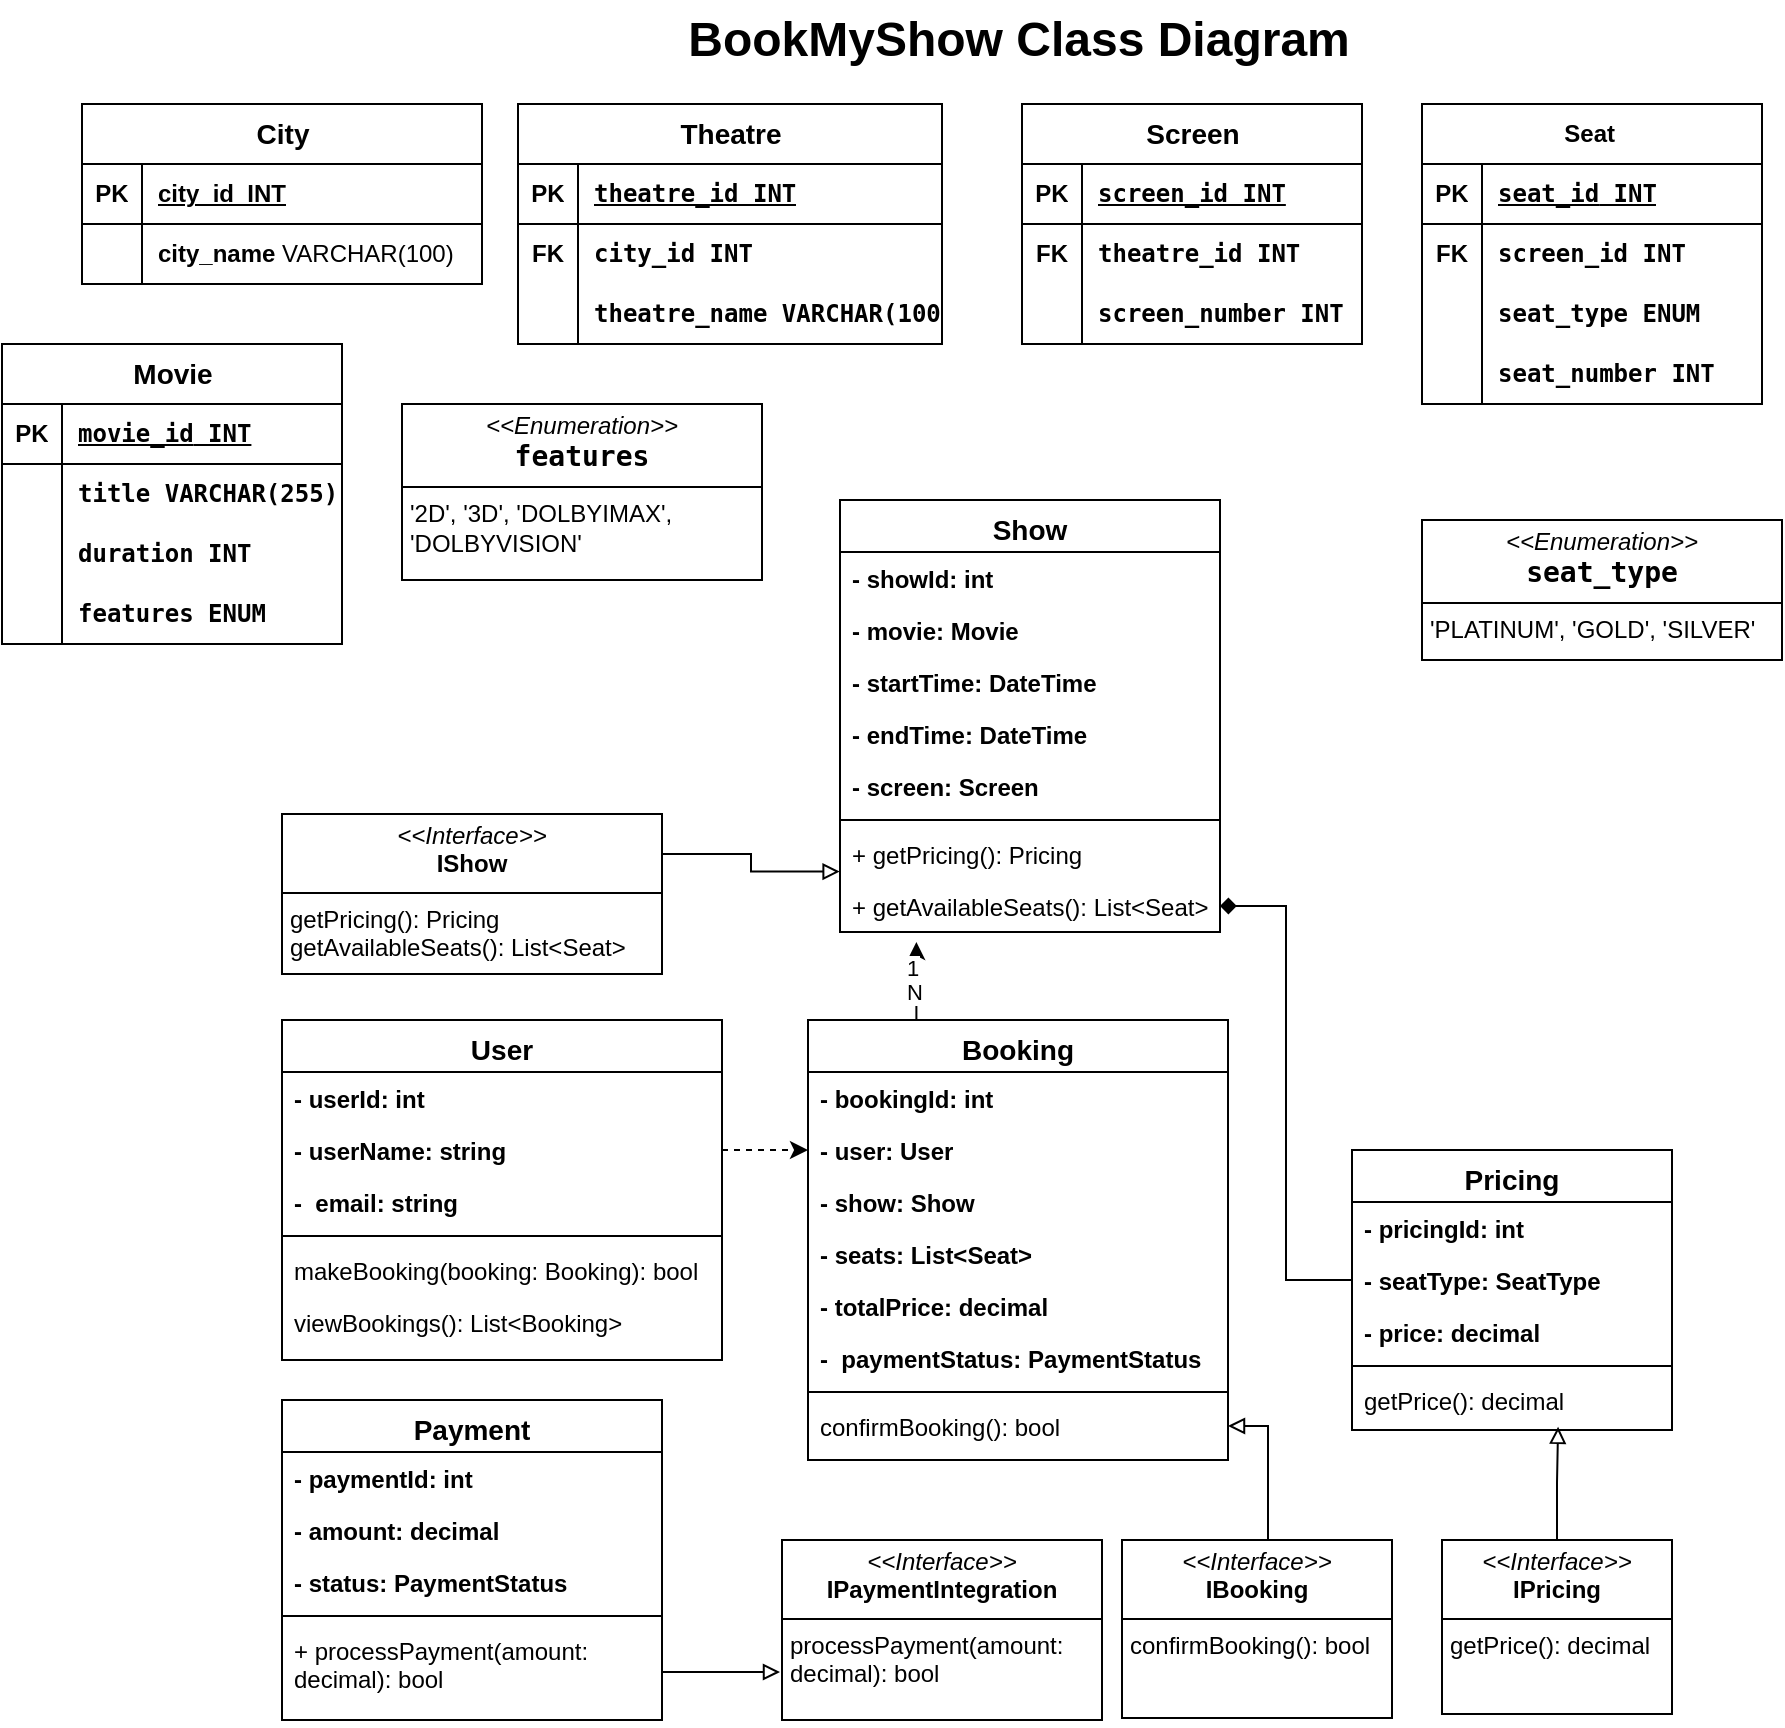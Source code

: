 <mxfile version="24.7.6">
  <diagram id="C5RBs43oDa-KdzZeNtuy" name="Page-1">
    <mxGraphModel dx="1877" dy="557" grid="1" gridSize="10" guides="1" tooltips="1" connect="1" arrows="1" fold="1" page="1" pageScale="1" pageWidth="827" pageHeight="1169" math="0" shadow="0">
      <root>
        <mxCell id="WIyWlLk6GJQsqaUBKTNV-0" />
        <mxCell id="WIyWlLk6GJQsqaUBKTNV-1" parent="WIyWlLk6GJQsqaUBKTNV-0" />
        <mxCell id="J8RJq0_Uol7vgu5N-S-F-13" value="Show                       " style="swimlane;fontStyle=1;align=center;verticalAlign=top;childLayout=stackLayout;horizontal=1;startSize=26;horizontalStack=0;resizeParent=1;resizeLast=0;collapsible=1;marginBottom=0;rounded=0;shadow=0;strokeWidth=1;fontSize=14;" parent="WIyWlLk6GJQsqaUBKTNV-1" vertex="1">
          <mxGeometry x="319" y="280" width="190" height="216" as="geometry">
            <mxRectangle x="550" y="140" width="160" height="26" as="alternateBounds" />
          </mxGeometry>
        </mxCell>
        <mxCell id="J8RJq0_Uol7vgu5N-S-F-14" value="- showId: int " style="text;align=left;verticalAlign=top;spacingLeft=4;spacingRight=4;overflow=hidden;rotatable=0;points=[[0,0.5],[1,0.5]];portConstraint=eastwest;fontStyle=1" parent="J8RJq0_Uol7vgu5N-S-F-13" vertex="1">
          <mxGeometry y="26" width="190" height="26" as="geometry" />
        </mxCell>
        <mxCell id="J8RJq0_Uol7vgu5N-S-F-15" value="- movie: Movie " style="text;align=left;verticalAlign=top;spacingLeft=4;spacingRight=4;overflow=hidden;rotatable=0;points=[[0,0.5],[1,0.5]];portConstraint=eastwest;rounded=0;shadow=0;html=0;fontStyle=1" parent="J8RJq0_Uol7vgu5N-S-F-13" vertex="1">
          <mxGeometry y="52" width="190" height="26" as="geometry" />
        </mxCell>
        <mxCell id="J8RJq0_Uol7vgu5N-S-F-16" value="- startTime: DateTime" style="text;align=left;verticalAlign=top;spacingLeft=4;spacingRight=4;overflow=hidden;rotatable=0;points=[[0,0.5],[1,0.5]];portConstraint=eastwest;rounded=0;shadow=0;html=0;fontStyle=1" parent="J8RJq0_Uol7vgu5N-S-F-13" vertex="1">
          <mxGeometry y="78" width="190" height="26" as="geometry" />
        </mxCell>
        <mxCell id="J8RJq0_Uol7vgu5N-S-F-18" value="- endTime: DateTime" style="text;align=left;verticalAlign=top;spacingLeft=4;spacingRight=4;overflow=hidden;rotatable=0;points=[[0,0.5],[1,0.5]];portConstraint=eastwest;rounded=0;shadow=0;html=0;fontStyle=1" parent="J8RJq0_Uol7vgu5N-S-F-13" vertex="1">
          <mxGeometry y="104" width="190" height="26" as="geometry" />
        </mxCell>
        <mxCell id="J8RJq0_Uol7vgu5N-S-F-19" value="- screen: Screen" style="text;align=left;verticalAlign=top;spacingLeft=4;spacingRight=4;overflow=hidden;rotatable=0;points=[[0,0.5],[1,0.5]];portConstraint=eastwest;rounded=0;shadow=0;html=0;fontStyle=1" parent="J8RJq0_Uol7vgu5N-S-F-13" vertex="1">
          <mxGeometry y="130" width="190" height="26" as="geometry" />
        </mxCell>
        <mxCell id="J8RJq0_Uol7vgu5N-S-F-17" value="" style="line;html=1;strokeWidth=1;align=left;verticalAlign=middle;spacingTop=-1;spacingLeft=3;spacingRight=3;rotatable=0;labelPosition=right;points=[];portConstraint=eastwest;" parent="J8RJq0_Uol7vgu5N-S-F-13" vertex="1">
          <mxGeometry y="156" width="190" height="8" as="geometry" />
        </mxCell>
        <mxCell id="J8RJq0_Uol7vgu5N-S-F-41" value="+ getPricing(): Pricing" style="text;align=left;verticalAlign=top;spacingLeft=4;spacingRight=4;overflow=hidden;rotatable=0;points=[[0,0.5],[1,0.5]];portConstraint=eastwest;rounded=0;shadow=0;html=0;fontStyle=0" parent="J8RJq0_Uol7vgu5N-S-F-13" vertex="1">
          <mxGeometry y="164" width="190" height="26" as="geometry" />
        </mxCell>
        <mxCell id="J8RJq0_Uol7vgu5N-S-F-42" value="+ getAvailableSeats(): List&lt;Seat&gt;" style="text;align=left;verticalAlign=top;spacingLeft=4;spacingRight=4;overflow=hidden;rotatable=0;points=[[0,0.5],[1,0.5]];portConstraint=eastwest;rounded=0;shadow=0;html=0;fontStyle=0" parent="J8RJq0_Uol7vgu5N-S-F-13" vertex="1">
          <mxGeometry y="190" width="190" height="26" as="geometry" />
        </mxCell>
        <mxCell id="J8RJq0_Uol7vgu5N-S-F-20" value="Pricing                             " style="swimlane;fontStyle=1;align=center;verticalAlign=top;childLayout=stackLayout;horizontal=1;startSize=26;horizontalStack=0;resizeParent=1;resizeLast=0;collapsible=1;marginBottom=0;rounded=0;shadow=0;strokeWidth=1;fontSize=14;" parent="WIyWlLk6GJQsqaUBKTNV-1" vertex="1">
          <mxGeometry x="575" y="605" width="160" height="140" as="geometry">
            <mxRectangle x="550" y="140" width="160" height="26" as="alternateBounds" />
          </mxGeometry>
        </mxCell>
        <mxCell id="J8RJq0_Uol7vgu5N-S-F-21" value="- pricingId: int " style="text;align=left;verticalAlign=top;spacingLeft=4;spacingRight=4;overflow=hidden;rotatable=0;points=[[0,0.5],[1,0.5]];portConstraint=eastwest;fontStyle=1" parent="J8RJq0_Uol7vgu5N-S-F-20" vertex="1">
          <mxGeometry y="26" width="160" height="26" as="geometry" />
        </mxCell>
        <mxCell id="J8RJq0_Uol7vgu5N-S-F-22" value="- seatType: SeatType" style="text;align=left;verticalAlign=top;spacingLeft=4;spacingRight=4;overflow=hidden;rotatable=0;points=[[0,0.5],[1,0.5]];portConstraint=eastwest;rounded=0;shadow=0;html=0;fontStyle=1" parent="J8RJq0_Uol7vgu5N-S-F-20" vertex="1">
          <mxGeometry y="52" width="160" height="26" as="geometry" />
        </mxCell>
        <mxCell id="J8RJq0_Uol7vgu5N-S-F-23" value="- price: decimal " style="text;align=left;verticalAlign=top;spacingLeft=4;spacingRight=4;overflow=hidden;rotatable=0;points=[[0,0.5],[1,0.5]];portConstraint=eastwest;rounded=0;shadow=0;html=0;fontStyle=1" parent="J8RJq0_Uol7vgu5N-S-F-20" vertex="1">
          <mxGeometry y="78" width="160" height="26" as="geometry" />
        </mxCell>
        <mxCell id="J8RJq0_Uol7vgu5N-S-F-26" value="" style="line;html=1;strokeWidth=1;align=left;verticalAlign=middle;spacingTop=-1;spacingLeft=3;spacingRight=3;rotatable=0;labelPosition=right;points=[];portConstraint=eastwest;" parent="J8RJq0_Uol7vgu5N-S-F-20" vertex="1">
          <mxGeometry y="104" width="160" height="8" as="geometry" />
        </mxCell>
        <mxCell id="J8RJq0_Uol7vgu5N-S-F-49" value="getPrice(): decimal " style="text;align=left;verticalAlign=top;spacingLeft=4;spacingRight=4;overflow=hidden;rotatable=0;points=[[0,0.5],[1,0.5]];portConstraint=eastwest;rounded=0;shadow=0;html=0;fontStyle=0" parent="J8RJq0_Uol7vgu5N-S-F-20" vertex="1">
          <mxGeometry y="112" width="160" height="26" as="geometry" />
        </mxCell>
        <mxCell id="J8RJq0_Uol7vgu5N-S-F-27" value="Booking                               " style="swimlane;fontStyle=1;align=center;verticalAlign=top;childLayout=stackLayout;horizontal=1;startSize=26;horizontalStack=0;resizeParent=1;resizeLast=0;collapsible=1;marginBottom=0;rounded=0;shadow=0;strokeWidth=1;fontSize=14;" parent="WIyWlLk6GJQsqaUBKTNV-1" vertex="1">
          <mxGeometry x="303" y="540" width="210" height="220" as="geometry">
            <mxRectangle x="550" y="140" width="160" height="26" as="alternateBounds" />
          </mxGeometry>
        </mxCell>
        <mxCell id="J8RJq0_Uol7vgu5N-S-F-28" value="- bookingId: int" style="text;align=left;verticalAlign=top;spacingLeft=4;spacingRight=4;overflow=hidden;rotatable=0;points=[[0,0.5],[1,0.5]];portConstraint=eastwest;fontStyle=1" parent="J8RJq0_Uol7vgu5N-S-F-27" vertex="1">
          <mxGeometry y="26" width="210" height="26" as="geometry" />
        </mxCell>
        <mxCell id="J8RJq0_Uol7vgu5N-S-F-29" value="- user: User " style="text;align=left;verticalAlign=top;spacingLeft=4;spacingRight=4;overflow=hidden;rotatable=0;points=[[0,0.5],[1,0.5]];portConstraint=eastwest;rounded=0;shadow=0;html=0;fontStyle=1" parent="J8RJq0_Uol7vgu5N-S-F-27" vertex="1">
          <mxGeometry y="52" width="210" height="26" as="geometry" />
        </mxCell>
        <mxCell id="J8RJq0_Uol7vgu5N-S-F-30" value="- show: Show " style="text;align=left;verticalAlign=top;spacingLeft=4;spacingRight=4;overflow=hidden;rotatable=0;points=[[0,0.5],[1,0.5]];portConstraint=eastwest;rounded=0;shadow=0;html=0;fontStyle=1" parent="J8RJq0_Uol7vgu5N-S-F-27" vertex="1">
          <mxGeometry y="78" width="210" height="26" as="geometry" />
        </mxCell>
        <mxCell id="J8RJq0_Uol7vgu5N-S-F-31" value="- seats: List&lt;Seat&gt;" style="text;align=left;verticalAlign=top;spacingLeft=4;spacingRight=4;overflow=hidden;rotatable=0;points=[[0,0.5],[1,0.5]];portConstraint=eastwest;rounded=0;shadow=0;html=0;fontStyle=1" parent="J8RJq0_Uol7vgu5N-S-F-27" vertex="1">
          <mxGeometry y="104" width="210" height="26" as="geometry" />
        </mxCell>
        <mxCell id="J8RJq0_Uol7vgu5N-S-F-32" value="- totalPrice: decimal" style="text;align=left;verticalAlign=top;spacingLeft=4;spacingRight=4;overflow=hidden;rotatable=0;points=[[0,0.5],[1,0.5]];portConstraint=eastwest;rounded=0;shadow=0;html=0;fontStyle=1" parent="J8RJq0_Uol7vgu5N-S-F-27" vertex="1">
          <mxGeometry y="130" width="210" height="26" as="geometry" />
        </mxCell>
        <mxCell id="J8RJq0_Uol7vgu5N-S-F-34" value="-  paymentStatus: PaymentStatus" style="text;align=left;verticalAlign=top;spacingLeft=4;spacingRight=4;overflow=hidden;rotatable=0;points=[[0,0.5],[1,0.5]];portConstraint=eastwest;rounded=0;shadow=0;html=0;fontStyle=1" parent="J8RJq0_Uol7vgu5N-S-F-27" vertex="1">
          <mxGeometry y="156" width="210" height="26" as="geometry" />
        </mxCell>
        <mxCell id="J8RJq0_Uol7vgu5N-S-F-33" value="" style="line;html=1;strokeWidth=1;align=left;verticalAlign=middle;spacingTop=-1;spacingLeft=3;spacingRight=3;rotatable=0;labelPosition=right;points=[];portConstraint=eastwest;" parent="J8RJq0_Uol7vgu5N-S-F-27" vertex="1">
          <mxGeometry y="182" width="210" height="8" as="geometry" />
        </mxCell>
        <mxCell id="J8RJq0_Uol7vgu5N-S-F-58" value="confirmBooking(): bool" style="text;align=left;verticalAlign=top;spacingLeft=4;spacingRight=4;overflow=hidden;rotatable=0;points=[[0,0.5],[1,0.5]];portConstraint=eastwest;rounded=0;shadow=0;html=0;fontStyle=0" parent="J8RJq0_Uol7vgu5N-S-F-27" vertex="1">
          <mxGeometry y="190" width="210" height="26" as="geometry" />
        </mxCell>
        <mxCell id="J8RJq0_Uol7vgu5N-S-F-35" value="User                                       " style="swimlane;fontStyle=1;align=center;verticalAlign=top;childLayout=stackLayout;horizontal=1;startSize=26;horizontalStack=0;resizeParent=1;resizeLast=0;collapsible=1;marginBottom=0;rounded=0;shadow=0;strokeWidth=1;fontSize=14;" parent="WIyWlLk6GJQsqaUBKTNV-1" vertex="1">
          <mxGeometry x="40" y="540" width="220" height="170" as="geometry">
            <mxRectangle x="550" y="140" width="160" height="26" as="alternateBounds" />
          </mxGeometry>
        </mxCell>
        <mxCell id="J8RJq0_Uol7vgu5N-S-F-36" value="- userId: int " style="text;align=left;verticalAlign=top;spacingLeft=4;spacingRight=4;overflow=hidden;rotatable=0;points=[[0,0.5],[1,0.5]];portConstraint=eastwest;fontStyle=1" parent="J8RJq0_Uol7vgu5N-S-F-35" vertex="1">
          <mxGeometry y="26" width="220" height="26" as="geometry" />
        </mxCell>
        <mxCell id="J8RJq0_Uol7vgu5N-S-F-37" value="- userName: string" style="text;align=left;verticalAlign=top;spacingLeft=4;spacingRight=4;overflow=hidden;rotatable=0;points=[[0,0.5],[1,0.5]];portConstraint=eastwest;rounded=0;shadow=0;html=0;fontStyle=1" parent="J8RJq0_Uol7vgu5N-S-F-35" vertex="1">
          <mxGeometry y="52" width="220" height="26" as="geometry" />
        </mxCell>
        <mxCell id="J8RJq0_Uol7vgu5N-S-F-38" value="-  email: string " style="text;align=left;verticalAlign=top;spacingLeft=4;spacingRight=4;overflow=hidden;rotatable=0;points=[[0,0.5],[1,0.5]];portConstraint=eastwest;rounded=0;shadow=0;html=0;fontStyle=1" parent="J8RJq0_Uol7vgu5N-S-F-35" vertex="1">
          <mxGeometry y="78" width="220" height="26" as="geometry" />
        </mxCell>
        <mxCell id="J8RJq0_Uol7vgu5N-S-F-39" value="" style="line;html=1;strokeWidth=1;align=left;verticalAlign=middle;spacingTop=-1;spacingLeft=3;spacingRight=3;rotatable=0;labelPosition=right;points=[];portConstraint=eastwest;" parent="J8RJq0_Uol7vgu5N-S-F-35" vertex="1">
          <mxGeometry y="104" width="220" height="8" as="geometry" />
        </mxCell>
        <mxCell id="J8RJq0_Uol7vgu5N-S-F-56" value="makeBooking(booking: Booking): bool " style="text;align=left;verticalAlign=top;spacingLeft=4;spacingRight=4;overflow=hidden;rotatable=0;points=[[0,0.5],[1,0.5]];portConstraint=eastwest;rounded=0;shadow=0;html=0;fontStyle=0" parent="J8RJq0_Uol7vgu5N-S-F-35" vertex="1">
          <mxGeometry y="112" width="220" height="26" as="geometry" />
        </mxCell>
        <mxCell id="J8RJq0_Uol7vgu5N-S-F-57" value="viewBookings(): List&lt;Booking&gt; " style="text;align=left;verticalAlign=top;spacingLeft=4;spacingRight=4;overflow=hidden;rotatable=0;points=[[0,0.5],[1,0.5]];portConstraint=eastwest;rounded=0;shadow=0;html=0;fontStyle=0" parent="J8RJq0_Uol7vgu5N-S-F-35" vertex="1">
          <mxGeometry y="138" width="220" height="26" as="geometry" />
        </mxCell>
        <mxCell id="J8RJq0_Uol7vgu5N-S-F-50" value="Payment                                        " style="swimlane;fontStyle=1;align=center;verticalAlign=top;childLayout=stackLayout;horizontal=1;startSize=26;horizontalStack=0;resizeParent=1;resizeLast=0;collapsible=1;marginBottom=0;rounded=0;shadow=0;strokeWidth=1;fontSize=14;" parent="WIyWlLk6GJQsqaUBKTNV-1" vertex="1">
          <mxGeometry x="40" y="730" width="190" height="160" as="geometry">
            <mxRectangle x="550" y="140" width="160" height="26" as="alternateBounds" />
          </mxGeometry>
        </mxCell>
        <mxCell id="J8RJq0_Uol7vgu5N-S-F-51" value="- paymentId: int" style="text;align=left;verticalAlign=top;spacingLeft=4;spacingRight=4;overflow=hidden;rotatable=0;points=[[0,0.5],[1,0.5]];portConstraint=eastwest;fontStyle=1" parent="J8RJq0_Uol7vgu5N-S-F-50" vertex="1">
          <mxGeometry y="26" width="190" height="26" as="geometry" />
        </mxCell>
        <mxCell id="J8RJq0_Uol7vgu5N-S-F-52" value="- amount: decimal" style="text;align=left;verticalAlign=top;spacingLeft=4;spacingRight=4;overflow=hidden;rotatable=0;points=[[0,0.5],[1,0.5]];portConstraint=eastwest;rounded=0;shadow=0;html=0;fontStyle=1" parent="J8RJq0_Uol7vgu5N-S-F-50" vertex="1">
          <mxGeometry y="52" width="190" height="26" as="geometry" />
        </mxCell>
        <mxCell id="J8RJq0_Uol7vgu5N-S-F-53" value="- status: PaymentStatus" style="text;align=left;verticalAlign=top;spacingLeft=4;spacingRight=4;overflow=hidden;rotatable=0;points=[[0,0.5],[1,0.5]];portConstraint=eastwest;rounded=0;shadow=0;html=0;fontStyle=1" parent="J8RJq0_Uol7vgu5N-S-F-50" vertex="1">
          <mxGeometry y="78" width="190" height="26" as="geometry" />
        </mxCell>
        <mxCell id="J8RJq0_Uol7vgu5N-S-F-54" value="" style="line;html=1;strokeWidth=1;align=left;verticalAlign=middle;spacingTop=-1;spacingLeft=3;spacingRight=3;rotatable=0;labelPosition=right;points=[];portConstraint=eastwest;" parent="J8RJq0_Uol7vgu5N-S-F-50" vertex="1">
          <mxGeometry y="104" width="190" height="8" as="geometry" />
        </mxCell>
        <mxCell id="J8RJq0_Uol7vgu5N-S-F-97" style="edgeStyle=orthogonalEdgeStyle;rounded=0;orthogonalLoop=1;jettySize=auto;html=1;exitX=1;exitY=0.5;exitDx=0;exitDy=0;endArrow=block;endFill=0;" parent="J8RJq0_Uol7vgu5N-S-F-50" source="J8RJq0_Uol7vgu5N-S-F-55" edge="1">
          <mxGeometry relative="1" as="geometry">
            <mxPoint x="249" y="136" as="targetPoint" />
            <mxPoint x="199" y="136" as="sourcePoint" />
          </mxGeometry>
        </mxCell>
        <mxCell id="J8RJq0_Uol7vgu5N-S-F-55" value="+ processPayment(amount: &#xa;decimal): bool" style="text;align=left;verticalAlign=top;spacingLeft=4;spacingRight=4;overflow=hidden;rotatable=0;points=[[0,0.5],[1,0.5]];portConstraint=eastwest;rounded=0;shadow=0;html=0;fontStyle=0" parent="J8RJq0_Uol7vgu5N-S-F-50" vertex="1">
          <mxGeometry y="112" width="190" height="48" as="geometry" />
        </mxCell>
        <mxCell id="J8RJq0_Uol7vgu5N-S-F-66" value="&lt;p style=&quot;margin:0px;margin-top:4px;text-align:center;&quot;&gt;&lt;i&gt;&amp;lt;&amp;lt;Enumeration&amp;gt;&amp;gt;&lt;/i&gt;&lt;br&gt;&lt;code&gt;&lt;b&gt;&lt;font style=&quot;font-size: 14px;&quot;&gt;seat_type&lt;/font&gt;&lt;/b&gt;&lt;/code&gt;&lt;br&gt;&lt;/p&gt;&lt;hr size=&quot;1&quot; style=&quot;border-style:solid;&quot;&gt;&lt;p style=&quot;margin:0px;margin-left:4px;&quot;&gt;&#39;PLATINUM&#39;, &#39;GOLD&#39;, &#39;SILVER&#39;&lt;br&gt;&lt;/p&gt;" style="verticalAlign=top;align=left;overflow=fill;html=1;whiteSpace=wrap;" parent="WIyWlLk6GJQsqaUBKTNV-1" vertex="1">
          <mxGeometry x="610" y="290" width="180" height="70" as="geometry" />
        </mxCell>
        <mxCell id="J8RJq0_Uol7vgu5N-S-F-67" value="&lt;p style=&quot;margin:0px;margin-top:4px;text-align:center;&quot;&gt;&lt;i&gt;&amp;lt;&amp;lt;Interface&amp;gt;&amp;gt;&lt;/i&gt;&lt;br&gt;&lt;b&gt;IShow&lt;/b&gt;&lt;/p&gt;&lt;hr size=&quot;1&quot; style=&quot;border-style:solid;&quot;&gt;&lt;p style=&quot;margin:0px;margin-left:4px;&quot;&gt;getPricing(): Pricing&lt;br&gt;&lt;/p&gt;&lt;p style=&quot;margin:0px;margin-left:4px;&quot;&gt;getAvailableSeats(): List&amp;lt;Seat&amp;gt;&lt;br&gt;&lt;/p&gt;" style="verticalAlign=top;align=left;overflow=fill;html=1;whiteSpace=wrap;" parent="WIyWlLk6GJQsqaUBKTNV-1" vertex="1">
          <mxGeometry x="40" y="437" width="190" height="80" as="geometry" />
        </mxCell>
        <mxCell id="J8RJq0_Uol7vgu5N-S-F-68" value="&lt;p style=&quot;margin:0px;margin-top:4px;text-align:center;&quot;&gt;&lt;i&gt;&amp;lt;&amp;lt;Interface&amp;gt;&amp;gt;&lt;/i&gt;&lt;br&gt;&lt;b&gt;IPricing&lt;/b&gt;&lt;/p&gt;&lt;hr size=&quot;1&quot; style=&quot;border-style:solid;&quot;&gt;&lt;p style=&quot;margin:0px;margin-left:4px;&quot;&gt;getPrice(): decimal&lt;br&gt;&lt;/p&gt;" style="verticalAlign=top;align=left;overflow=fill;html=1;whiteSpace=wrap;" parent="WIyWlLk6GJQsqaUBKTNV-1" vertex="1">
          <mxGeometry x="620" y="800" width="115" height="87" as="geometry" />
        </mxCell>
        <mxCell id="J8RJq0_Uol7vgu5N-S-F-69" value="&lt;p style=&quot;margin:0px;margin-top:4px;text-align:center;&quot;&gt;&lt;i&gt;&amp;lt;&amp;lt;Interface&amp;gt;&amp;gt;&lt;/i&gt;&lt;br&gt;&lt;b&gt;IPaymentIntegration&lt;/b&gt;&lt;/p&gt;&lt;hr size=&quot;1&quot; style=&quot;border-style:solid;&quot;&gt;&lt;p style=&quot;margin:0px;margin-left:4px;&quot;&gt;processPayment(amount: decimal): bool&lt;br&gt;&lt;/p&gt;" style="verticalAlign=top;align=left;overflow=fill;html=1;whiteSpace=wrap;" parent="WIyWlLk6GJQsqaUBKTNV-1" vertex="1">
          <mxGeometry x="290" y="800" width="160" height="90" as="geometry" />
        </mxCell>
        <mxCell id="J8RJq0_Uol7vgu5N-S-F-98" style="edgeStyle=orthogonalEdgeStyle;rounded=0;orthogonalLoop=1;jettySize=auto;html=1;entryX=1;entryY=0.5;entryDx=0;entryDy=0;endArrow=block;endFill=0;" parent="WIyWlLk6GJQsqaUBKTNV-1" source="J8RJq0_Uol7vgu5N-S-F-70" target="J8RJq0_Uol7vgu5N-S-F-58" edge="1">
          <mxGeometry relative="1" as="geometry">
            <Array as="points">
              <mxPoint x="533" y="743" />
            </Array>
          </mxGeometry>
        </mxCell>
        <mxCell id="J8RJq0_Uol7vgu5N-S-F-70" value="&lt;p style=&quot;margin:0px;margin-top:4px;text-align:center;&quot;&gt;&lt;i&gt;&amp;lt;&amp;lt;Interface&amp;gt;&amp;gt;&lt;/i&gt;&lt;br&gt;&lt;b&gt;IBooking&lt;/b&gt;&lt;/p&gt;&lt;hr size=&quot;1&quot; style=&quot;border-style:solid;&quot;&gt;&lt;p style=&quot;margin:0px;margin-left:4px;&quot;&gt;confirmBooking(): bool&lt;br&gt;&lt;/p&gt;" style="verticalAlign=top;align=left;overflow=fill;html=1;whiteSpace=wrap;" parent="WIyWlLk6GJQsqaUBKTNV-1" vertex="1">
          <mxGeometry x="460" y="800" width="135" height="89" as="geometry" />
        </mxCell>
        <mxCell id="J8RJq0_Uol7vgu5N-S-F-83" style="edgeStyle=orthogonalEdgeStyle;rounded=0;orthogonalLoop=1;jettySize=auto;html=1;exitX=1;exitY=0.5;exitDx=0;exitDy=0;entryX=0;entryY=0.5;entryDx=0;entryDy=0;dashed=1;" parent="WIyWlLk6GJQsqaUBKTNV-1" source="J8RJq0_Uol7vgu5N-S-F-37" target="J8RJq0_Uol7vgu5N-S-F-29" edge="1">
          <mxGeometry relative="1" as="geometry" />
        </mxCell>
        <mxCell id="J8RJq0_Uol7vgu5N-S-F-84" style="edgeStyle=orthogonalEdgeStyle;rounded=0;orthogonalLoop=1;jettySize=auto;html=1;exitX=0.25;exitY=0;exitDx=0;exitDy=0;entryX=0.201;entryY=1.192;entryDx=0;entryDy=0;entryPerimeter=0;" parent="WIyWlLk6GJQsqaUBKTNV-1" source="J8RJq0_Uol7vgu5N-S-F-27" target="J8RJq0_Uol7vgu5N-S-F-42" edge="1">
          <mxGeometry relative="1" as="geometry" />
        </mxCell>
        <mxCell id="J8RJq0_Uol7vgu5N-S-F-85" value="N" style="edgeLabel;html=1;align=center;verticalAlign=middle;resizable=0;points=[];" parent="J8RJq0_Uol7vgu5N-S-F-84" vertex="1" connectable="0">
          <mxGeometry x="-0.244" y="1" relative="1" as="geometry">
            <mxPoint as="offset" />
          </mxGeometry>
        </mxCell>
        <mxCell id="J8RJq0_Uol7vgu5N-S-F-86" value="1" style="edgeLabel;html=1;align=center;verticalAlign=middle;resizable=0;points=[];" parent="J8RJq0_Uol7vgu5N-S-F-84" vertex="1" connectable="0">
          <mxGeometry x="0.382" y="2" relative="1" as="geometry">
            <mxPoint as="offset" />
          </mxGeometry>
        </mxCell>
        <mxCell id="J8RJq0_Uol7vgu5N-S-F-90" style="edgeStyle=orthogonalEdgeStyle;rounded=0;orthogonalLoop=1;jettySize=auto;html=1;exitX=0;exitY=0.5;exitDx=0;exitDy=0;entryX=1;entryY=0.5;entryDx=0;entryDy=0;endArrow=diamond;endFill=1;" parent="WIyWlLk6GJQsqaUBKTNV-1" source="J8RJq0_Uol7vgu5N-S-F-22" target="J8RJq0_Uol7vgu5N-S-F-42" edge="1">
          <mxGeometry relative="1" as="geometry" />
        </mxCell>
        <mxCell id="J8RJq0_Uol7vgu5N-S-F-94" style="edgeStyle=orthogonalEdgeStyle;rounded=0;orthogonalLoop=1;jettySize=auto;html=1;exitX=1;exitY=0.25;exitDx=0;exitDy=0;entryX=-0.001;entryY=0.838;entryDx=0;entryDy=0;entryPerimeter=0;endArrow=block;endFill=0;" parent="WIyWlLk6GJQsqaUBKTNV-1" source="J8RJq0_Uol7vgu5N-S-F-67" target="J8RJq0_Uol7vgu5N-S-F-41" edge="1">
          <mxGeometry relative="1" as="geometry" />
        </mxCell>
        <mxCell id="J8RJq0_Uol7vgu5N-S-F-99" style="edgeStyle=orthogonalEdgeStyle;rounded=0;orthogonalLoop=1;jettySize=auto;html=1;exitX=0.5;exitY=0;exitDx=0;exitDy=0;entryX=0.644;entryY=1.015;entryDx=0;entryDy=0;entryPerimeter=0;endArrow=block;endFill=0;" parent="WIyWlLk6GJQsqaUBKTNV-1" source="J8RJq0_Uol7vgu5N-S-F-68" target="J8RJq0_Uol7vgu5N-S-F-49" edge="1">
          <mxGeometry relative="1" as="geometry" />
        </mxCell>
        <mxCell id="J8RJq0_Uol7vgu5N-S-F-103" value="BookMyShow Class Diagram" style="text;strokeColor=none;fillColor=none;html=1;fontSize=24;fontStyle=1;verticalAlign=middle;align=center;" parent="WIyWlLk6GJQsqaUBKTNV-1" vertex="1">
          <mxGeometry x="358" y="30" width="100" height="40" as="geometry" />
        </mxCell>
        <mxCell id="Q26WXqIlJ-ZOVpeD0AG6-0" value="&lt;span style=&quot;font-size: 14px;&quot;&gt;City&lt;/span&gt;" style="shape=table;startSize=30;container=1;collapsible=1;childLayout=tableLayout;fixedRows=1;rowLines=0;fontStyle=1;align=center;resizeLast=1;html=1;" vertex="1" parent="WIyWlLk6GJQsqaUBKTNV-1">
          <mxGeometry x="-60" y="82" width="200" height="90" as="geometry" />
        </mxCell>
        <mxCell id="Q26WXqIlJ-ZOVpeD0AG6-1" value="" style="shape=tableRow;horizontal=0;startSize=0;swimlaneHead=0;swimlaneBody=0;fillColor=none;collapsible=0;dropTarget=0;points=[[0,0.5],[1,0.5]];portConstraint=eastwest;top=0;left=0;right=0;bottom=1;" vertex="1" parent="Q26WXqIlJ-ZOVpeD0AG6-0">
          <mxGeometry y="30" width="200" height="30" as="geometry" />
        </mxCell>
        <mxCell id="Q26WXqIlJ-ZOVpeD0AG6-2" value="PK" style="shape=partialRectangle;connectable=0;fillColor=none;top=0;left=0;bottom=0;right=0;fontStyle=1;overflow=hidden;whiteSpace=wrap;html=1;" vertex="1" parent="Q26WXqIlJ-ZOVpeD0AG6-1">
          <mxGeometry width="30" height="30" as="geometry">
            <mxRectangle width="30" height="30" as="alternateBounds" />
          </mxGeometry>
        </mxCell>
        <mxCell id="Q26WXqIlJ-ZOVpeD0AG6-3" value="&lt;span style=&quot;text-wrap: nowrap;&quot;&gt;city_id&amp;nbsp; INT&lt;/span&gt;" style="shape=partialRectangle;connectable=0;fillColor=none;top=0;left=0;bottom=0;right=0;align=left;spacingLeft=6;fontStyle=5;overflow=hidden;whiteSpace=wrap;html=1;" vertex="1" parent="Q26WXqIlJ-ZOVpeD0AG6-1">
          <mxGeometry x="30" width="170" height="30" as="geometry">
            <mxRectangle width="170" height="30" as="alternateBounds" />
          </mxGeometry>
        </mxCell>
        <mxCell id="Q26WXqIlJ-ZOVpeD0AG6-4" value="" style="shape=tableRow;horizontal=0;startSize=0;swimlaneHead=0;swimlaneBody=0;fillColor=none;collapsible=0;dropTarget=0;points=[[0,0.5],[1,0.5]];portConstraint=eastwest;top=0;left=0;right=0;bottom=0;" vertex="1" parent="Q26WXqIlJ-ZOVpeD0AG6-0">
          <mxGeometry y="60" width="200" height="30" as="geometry" />
        </mxCell>
        <mxCell id="Q26WXqIlJ-ZOVpeD0AG6-5" value="" style="shape=partialRectangle;connectable=0;fillColor=none;top=0;left=0;bottom=0;right=0;editable=1;overflow=hidden;whiteSpace=wrap;html=1;" vertex="1" parent="Q26WXqIlJ-ZOVpeD0AG6-4">
          <mxGeometry width="30" height="30" as="geometry">
            <mxRectangle width="30" height="30" as="alternateBounds" />
          </mxGeometry>
        </mxCell>
        <mxCell id="Q26WXqIlJ-ZOVpeD0AG6-6" value="&lt;span style=&quot;font-weight: 700; text-wrap: nowrap;&quot;&gt;city_name&amp;nbsp;&lt;/span&gt;VARCHAR(100)" style="shape=partialRectangle;connectable=0;fillColor=none;top=0;left=0;bottom=0;right=0;align=left;spacingLeft=6;overflow=hidden;whiteSpace=wrap;html=1;" vertex="1" parent="Q26WXqIlJ-ZOVpeD0AG6-4">
          <mxGeometry x="30" width="170" height="30" as="geometry">
            <mxRectangle width="170" height="30" as="alternateBounds" />
          </mxGeometry>
        </mxCell>
        <mxCell id="Q26WXqIlJ-ZOVpeD0AG6-14" value="&lt;span style=&quot;font-size: 14px;&quot;&gt;Theatre&lt;/span&gt;" style="shape=table;startSize=30;container=1;collapsible=1;childLayout=tableLayout;fixedRows=1;rowLines=0;fontStyle=1;align=center;resizeLast=1;html=1;" vertex="1" parent="WIyWlLk6GJQsqaUBKTNV-1">
          <mxGeometry x="158" y="82" width="212" height="120" as="geometry" />
        </mxCell>
        <mxCell id="Q26WXqIlJ-ZOVpeD0AG6-15" value="" style="shape=tableRow;horizontal=0;startSize=0;swimlaneHead=0;swimlaneBody=0;fillColor=none;collapsible=0;dropTarget=0;points=[[0,0.5],[1,0.5]];portConstraint=eastwest;top=0;left=0;right=0;bottom=1;" vertex="1" parent="Q26WXqIlJ-ZOVpeD0AG6-14">
          <mxGeometry y="30" width="212" height="30" as="geometry" />
        </mxCell>
        <mxCell id="Q26WXqIlJ-ZOVpeD0AG6-16" value="PK" style="shape=partialRectangle;connectable=0;fillColor=none;top=0;left=0;bottom=0;right=0;fontStyle=1;overflow=hidden;whiteSpace=wrap;html=1;" vertex="1" parent="Q26WXqIlJ-ZOVpeD0AG6-15">
          <mxGeometry width="30" height="30" as="geometry">
            <mxRectangle width="30" height="30" as="alternateBounds" />
          </mxGeometry>
        </mxCell>
        <mxCell id="Q26WXqIlJ-ZOVpeD0AG6-17" value="&lt;code&gt;theatre_id INT&lt;/code&gt;" style="shape=partialRectangle;connectable=0;fillColor=none;top=0;left=0;bottom=0;right=0;align=left;spacingLeft=6;fontStyle=5;overflow=hidden;whiteSpace=wrap;html=1;" vertex="1" parent="Q26WXqIlJ-ZOVpeD0AG6-15">
          <mxGeometry x="30" width="182" height="30" as="geometry">
            <mxRectangle width="182" height="30" as="alternateBounds" />
          </mxGeometry>
        </mxCell>
        <mxCell id="Q26WXqIlJ-ZOVpeD0AG6-18" value="" style="shape=tableRow;horizontal=0;startSize=0;swimlaneHead=0;swimlaneBody=0;fillColor=none;collapsible=0;dropTarget=0;points=[[0,0.5],[1,0.5]];portConstraint=eastwest;top=0;left=0;right=0;bottom=0;fontStyle=1" vertex="1" parent="Q26WXqIlJ-ZOVpeD0AG6-14">
          <mxGeometry y="60" width="212" height="30" as="geometry" />
        </mxCell>
        <mxCell id="Q26WXqIlJ-ZOVpeD0AG6-19" value="FK" style="shape=partialRectangle;connectable=0;fillColor=none;top=0;left=0;bottom=0;right=0;editable=1;overflow=hidden;whiteSpace=wrap;html=1;fontStyle=1" vertex="1" parent="Q26WXqIlJ-ZOVpeD0AG6-18">
          <mxGeometry width="30" height="30" as="geometry">
            <mxRectangle width="30" height="30" as="alternateBounds" />
          </mxGeometry>
        </mxCell>
        <mxCell id="Q26WXqIlJ-ZOVpeD0AG6-20" value="&lt;code&gt;city_id INT&lt;/code&gt;" style="shape=partialRectangle;connectable=0;fillColor=none;top=0;left=0;bottom=0;right=0;align=left;spacingLeft=6;overflow=hidden;whiteSpace=wrap;html=1;fontStyle=1" vertex="1" parent="Q26WXqIlJ-ZOVpeD0AG6-18">
          <mxGeometry x="30" width="182" height="30" as="geometry">
            <mxRectangle width="182" height="30" as="alternateBounds" />
          </mxGeometry>
        </mxCell>
        <mxCell id="Q26WXqIlJ-ZOVpeD0AG6-21" value="" style="shape=tableRow;horizontal=0;startSize=0;swimlaneHead=0;swimlaneBody=0;fillColor=none;collapsible=0;dropTarget=0;points=[[0,0.5],[1,0.5]];portConstraint=eastwest;top=0;left=0;right=0;bottom=0;fontStyle=1" vertex="1" parent="Q26WXqIlJ-ZOVpeD0AG6-14">
          <mxGeometry y="90" width="212" height="30" as="geometry" />
        </mxCell>
        <mxCell id="Q26WXqIlJ-ZOVpeD0AG6-22" value="" style="shape=partialRectangle;connectable=0;fillColor=none;top=0;left=0;bottom=0;right=0;editable=1;overflow=hidden;whiteSpace=wrap;html=1;fontStyle=1" vertex="1" parent="Q26WXqIlJ-ZOVpeD0AG6-21">
          <mxGeometry width="30" height="30" as="geometry">
            <mxRectangle width="30" height="30" as="alternateBounds" />
          </mxGeometry>
        </mxCell>
        <mxCell id="Q26WXqIlJ-ZOVpeD0AG6-23" value="&lt;code&gt;theatre_name&amp;nbsp;VARCHAR(100)&lt;/code&gt;" style="shape=partialRectangle;connectable=0;fillColor=none;top=0;left=0;bottom=0;right=0;align=left;spacingLeft=6;overflow=hidden;whiteSpace=wrap;html=1;fontStyle=1" vertex="1" parent="Q26WXqIlJ-ZOVpeD0AG6-21">
          <mxGeometry x="30" width="182" height="30" as="geometry">
            <mxRectangle width="182" height="30" as="alternateBounds" />
          </mxGeometry>
        </mxCell>
        <mxCell id="Q26WXqIlJ-ZOVpeD0AG6-24" value="&lt;span style=&quot;font-size: 14px;&quot;&gt;Screen&lt;/span&gt;" style="shape=table;startSize=30;container=1;collapsible=1;childLayout=tableLayout;fixedRows=1;rowLines=0;fontStyle=1;align=center;resizeLast=1;html=1;" vertex="1" parent="WIyWlLk6GJQsqaUBKTNV-1">
          <mxGeometry x="410" y="82" width="170" height="120" as="geometry" />
        </mxCell>
        <mxCell id="Q26WXqIlJ-ZOVpeD0AG6-25" value="" style="shape=tableRow;horizontal=0;startSize=0;swimlaneHead=0;swimlaneBody=0;fillColor=none;collapsible=0;dropTarget=0;points=[[0,0.5],[1,0.5]];portConstraint=eastwest;top=0;left=0;right=0;bottom=1;" vertex="1" parent="Q26WXqIlJ-ZOVpeD0AG6-24">
          <mxGeometry y="30" width="170" height="30" as="geometry" />
        </mxCell>
        <mxCell id="Q26WXqIlJ-ZOVpeD0AG6-26" value="PK" style="shape=partialRectangle;connectable=0;fillColor=none;top=0;left=0;bottom=0;right=0;fontStyle=1;overflow=hidden;whiteSpace=wrap;html=1;" vertex="1" parent="Q26WXqIlJ-ZOVpeD0AG6-25">
          <mxGeometry width="30" height="30" as="geometry">
            <mxRectangle width="30" height="30" as="alternateBounds" />
          </mxGeometry>
        </mxCell>
        <mxCell id="Q26WXqIlJ-ZOVpeD0AG6-27" value="&lt;code&gt;screen_id INT&lt;/code&gt;" style="shape=partialRectangle;connectable=0;fillColor=none;top=0;left=0;bottom=0;right=0;align=left;spacingLeft=6;fontStyle=5;overflow=hidden;whiteSpace=wrap;html=1;" vertex="1" parent="Q26WXqIlJ-ZOVpeD0AG6-25">
          <mxGeometry x="30" width="140" height="30" as="geometry">
            <mxRectangle width="140" height="30" as="alternateBounds" />
          </mxGeometry>
        </mxCell>
        <mxCell id="Q26WXqIlJ-ZOVpeD0AG6-28" value="" style="shape=tableRow;horizontal=0;startSize=0;swimlaneHead=0;swimlaneBody=0;fillColor=none;collapsible=0;dropTarget=0;points=[[0,0.5],[1,0.5]];portConstraint=eastwest;top=0;left=0;right=0;bottom=0;fontStyle=1" vertex="1" parent="Q26WXqIlJ-ZOVpeD0AG6-24">
          <mxGeometry y="60" width="170" height="30" as="geometry" />
        </mxCell>
        <mxCell id="Q26WXqIlJ-ZOVpeD0AG6-29" value="FK" style="shape=partialRectangle;connectable=0;fillColor=none;top=0;left=0;bottom=0;right=0;editable=1;overflow=hidden;whiteSpace=wrap;html=1;fontStyle=1" vertex="1" parent="Q26WXqIlJ-ZOVpeD0AG6-28">
          <mxGeometry width="30" height="30" as="geometry">
            <mxRectangle width="30" height="30" as="alternateBounds" />
          </mxGeometry>
        </mxCell>
        <mxCell id="Q26WXqIlJ-ZOVpeD0AG6-30" value="&lt;code&gt;&lt;code&gt;theatre_id&lt;/code&gt;&amp;nbsp;INT&lt;/code&gt;" style="shape=partialRectangle;connectable=0;fillColor=none;top=0;left=0;bottom=0;right=0;align=left;spacingLeft=6;overflow=hidden;whiteSpace=wrap;html=1;fontStyle=1" vertex="1" parent="Q26WXqIlJ-ZOVpeD0AG6-28">
          <mxGeometry x="30" width="140" height="30" as="geometry">
            <mxRectangle width="140" height="30" as="alternateBounds" />
          </mxGeometry>
        </mxCell>
        <mxCell id="Q26WXqIlJ-ZOVpeD0AG6-31" value="" style="shape=tableRow;horizontal=0;startSize=0;swimlaneHead=0;swimlaneBody=0;fillColor=none;collapsible=0;dropTarget=0;points=[[0,0.5],[1,0.5]];portConstraint=eastwest;top=0;left=0;right=0;bottom=0;fontStyle=1" vertex="1" parent="Q26WXqIlJ-ZOVpeD0AG6-24">
          <mxGeometry y="90" width="170" height="30" as="geometry" />
        </mxCell>
        <mxCell id="Q26WXqIlJ-ZOVpeD0AG6-32" value="" style="shape=partialRectangle;connectable=0;fillColor=none;top=0;left=0;bottom=0;right=0;editable=1;overflow=hidden;whiteSpace=wrap;html=1;fontStyle=1" vertex="1" parent="Q26WXqIlJ-ZOVpeD0AG6-31">
          <mxGeometry width="30" height="30" as="geometry">
            <mxRectangle width="30" height="30" as="alternateBounds" />
          </mxGeometry>
        </mxCell>
        <mxCell id="Q26WXqIlJ-ZOVpeD0AG6-33" value="&lt;code&gt;screen_number&amp;nbsp;INT&lt;/code&gt;" style="shape=partialRectangle;connectable=0;fillColor=none;top=0;left=0;bottom=0;right=0;align=left;spacingLeft=6;overflow=hidden;whiteSpace=wrap;html=1;fontStyle=1" vertex="1" parent="Q26WXqIlJ-ZOVpeD0AG6-31">
          <mxGeometry x="30" width="140" height="30" as="geometry">
            <mxRectangle width="140" height="30" as="alternateBounds" />
          </mxGeometry>
        </mxCell>
        <mxCell id="Q26WXqIlJ-ZOVpeD0AG6-34" value="Seat&amp;nbsp;" style="shape=table;startSize=30;container=1;collapsible=1;childLayout=tableLayout;fixedRows=1;rowLines=0;fontStyle=1;align=center;resizeLast=1;html=1;" vertex="1" parent="WIyWlLk6GJQsqaUBKTNV-1">
          <mxGeometry x="610" y="82" width="170" height="150" as="geometry" />
        </mxCell>
        <mxCell id="Q26WXqIlJ-ZOVpeD0AG6-35" value="" style="shape=tableRow;horizontal=0;startSize=0;swimlaneHead=0;swimlaneBody=0;fillColor=none;collapsible=0;dropTarget=0;points=[[0,0.5],[1,0.5]];portConstraint=eastwest;top=0;left=0;right=0;bottom=1;" vertex="1" parent="Q26WXqIlJ-ZOVpeD0AG6-34">
          <mxGeometry y="30" width="170" height="30" as="geometry" />
        </mxCell>
        <mxCell id="Q26WXqIlJ-ZOVpeD0AG6-36" value="PK" style="shape=partialRectangle;connectable=0;fillColor=none;top=0;left=0;bottom=0;right=0;fontStyle=1;overflow=hidden;whiteSpace=wrap;html=1;" vertex="1" parent="Q26WXqIlJ-ZOVpeD0AG6-35">
          <mxGeometry width="30" height="30" as="geometry">
            <mxRectangle width="30" height="30" as="alternateBounds" />
          </mxGeometry>
        </mxCell>
        <mxCell id="Q26WXqIlJ-ZOVpeD0AG6-37" value="&lt;code&gt;&lt;code&gt;seat_id&lt;/code&gt;&amp;nbsp;INT&lt;/code&gt;" style="shape=partialRectangle;connectable=0;fillColor=none;top=0;left=0;bottom=0;right=0;align=left;spacingLeft=6;fontStyle=5;overflow=hidden;whiteSpace=wrap;html=1;" vertex="1" parent="Q26WXqIlJ-ZOVpeD0AG6-35">
          <mxGeometry x="30" width="140" height="30" as="geometry">
            <mxRectangle width="140" height="30" as="alternateBounds" />
          </mxGeometry>
        </mxCell>
        <mxCell id="Q26WXqIlJ-ZOVpeD0AG6-38" value="" style="shape=tableRow;horizontal=0;startSize=0;swimlaneHead=0;swimlaneBody=0;fillColor=none;collapsible=0;dropTarget=0;points=[[0,0.5],[1,0.5]];portConstraint=eastwest;top=0;left=0;right=0;bottom=0;fontStyle=1" vertex="1" parent="Q26WXqIlJ-ZOVpeD0AG6-34">
          <mxGeometry y="60" width="170" height="30" as="geometry" />
        </mxCell>
        <mxCell id="Q26WXqIlJ-ZOVpeD0AG6-39" value="FK" style="shape=partialRectangle;connectable=0;fillColor=none;top=0;left=0;bottom=0;right=0;editable=1;overflow=hidden;whiteSpace=wrap;html=1;fontStyle=1" vertex="1" parent="Q26WXqIlJ-ZOVpeD0AG6-38">
          <mxGeometry width="30" height="30" as="geometry">
            <mxRectangle width="30" height="30" as="alternateBounds" />
          </mxGeometry>
        </mxCell>
        <mxCell id="Q26WXqIlJ-ZOVpeD0AG6-40" value="&lt;code&gt;&lt;code&gt;screen_id&lt;/code&gt;&amp;nbsp;INT&lt;/code&gt;" style="shape=partialRectangle;connectable=0;fillColor=none;top=0;left=0;bottom=0;right=0;align=left;spacingLeft=6;overflow=hidden;whiteSpace=wrap;html=1;fontStyle=1" vertex="1" parent="Q26WXqIlJ-ZOVpeD0AG6-38">
          <mxGeometry x="30" width="140" height="30" as="geometry">
            <mxRectangle width="140" height="30" as="alternateBounds" />
          </mxGeometry>
        </mxCell>
        <mxCell id="Q26WXqIlJ-ZOVpeD0AG6-41" value="" style="shape=tableRow;horizontal=0;startSize=0;swimlaneHead=0;swimlaneBody=0;fillColor=none;collapsible=0;dropTarget=0;points=[[0,0.5],[1,0.5]];portConstraint=eastwest;top=0;left=0;right=0;bottom=0;fontStyle=1" vertex="1" parent="Q26WXqIlJ-ZOVpeD0AG6-34">
          <mxGeometry y="90" width="170" height="30" as="geometry" />
        </mxCell>
        <mxCell id="Q26WXqIlJ-ZOVpeD0AG6-42" value="" style="shape=partialRectangle;connectable=0;fillColor=none;top=0;left=0;bottom=0;right=0;editable=1;overflow=hidden;whiteSpace=wrap;html=1;fontStyle=1" vertex="1" parent="Q26WXqIlJ-ZOVpeD0AG6-41">
          <mxGeometry width="30" height="30" as="geometry">
            <mxRectangle width="30" height="30" as="alternateBounds" />
          </mxGeometry>
        </mxCell>
        <mxCell id="Q26WXqIlJ-ZOVpeD0AG6-43" value="&lt;code&gt;&lt;code&gt;seat_type&lt;/code&gt;&amp;nbsp;ENUM&lt;/code&gt;" style="shape=partialRectangle;connectable=0;fillColor=none;top=0;left=0;bottom=0;right=0;align=left;spacingLeft=6;overflow=hidden;whiteSpace=wrap;html=1;fontStyle=1" vertex="1" parent="Q26WXqIlJ-ZOVpeD0AG6-41">
          <mxGeometry x="30" width="140" height="30" as="geometry">
            <mxRectangle width="140" height="30" as="alternateBounds" />
          </mxGeometry>
        </mxCell>
        <mxCell id="Q26WXqIlJ-ZOVpeD0AG6-44" value="" style="shape=tableRow;horizontal=0;startSize=0;swimlaneHead=0;swimlaneBody=0;fillColor=none;collapsible=0;dropTarget=0;points=[[0,0.5],[1,0.5]];portConstraint=eastwest;top=0;left=0;right=0;bottom=0;fontStyle=1" vertex="1" parent="Q26WXqIlJ-ZOVpeD0AG6-34">
          <mxGeometry y="120" width="170" height="30" as="geometry" />
        </mxCell>
        <mxCell id="Q26WXqIlJ-ZOVpeD0AG6-45" value="" style="shape=partialRectangle;connectable=0;fillColor=none;top=0;left=0;bottom=0;right=0;editable=1;overflow=hidden;whiteSpace=wrap;html=1;fontStyle=1" vertex="1" parent="Q26WXqIlJ-ZOVpeD0AG6-44">
          <mxGeometry width="30" height="30" as="geometry">
            <mxRectangle width="30" height="30" as="alternateBounds" />
          </mxGeometry>
        </mxCell>
        <mxCell id="Q26WXqIlJ-ZOVpeD0AG6-46" value="&lt;code&gt;seat_number INT&lt;/code&gt;" style="shape=partialRectangle;connectable=0;fillColor=none;top=0;left=0;bottom=0;right=0;align=left;spacingLeft=6;overflow=hidden;whiteSpace=wrap;html=1;fontStyle=1" vertex="1" parent="Q26WXqIlJ-ZOVpeD0AG6-44">
          <mxGeometry x="30" width="140" height="30" as="geometry">
            <mxRectangle width="140" height="30" as="alternateBounds" />
          </mxGeometry>
        </mxCell>
        <mxCell id="Q26WXqIlJ-ZOVpeD0AG6-47" value="&lt;span style=&quot;font-size: 14px;&quot;&gt;Movie&lt;/span&gt;" style="shape=table;startSize=30;container=1;collapsible=1;childLayout=tableLayout;fixedRows=1;rowLines=0;fontStyle=1;align=center;resizeLast=1;html=1;" vertex="1" parent="WIyWlLk6GJQsqaUBKTNV-1">
          <mxGeometry x="-100" y="202" width="170" height="150" as="geometry" />
        </mxCell>
        <mxCell id="Q26WXqIlJ-ZOVpeD0AG6-48" value="" style="shape=tableRow;horizontal=0;startSize=0;swimlaneHead=0;swimlaneBody=0;fillColor=none;collapsible=0;dropTarget=0;points=[[0,0.5],[1,0.5]];portConstraint=eastwest;top=0;left=0;right=0;bottom=1;" vertex="1" parent="Q26WXqIlJ-ZOVpeD0AG6-47">
          <mxGeometry y="30" width="170" height="30" as="geometry" />
        </mxCell>
        <mxCell id="Q26WXqIlJ-ZOVpeD0AG6-49" value="PK" style="shape=partialRectangle;connectable=0;fillColor=none;top=0;left=0;bottom=0;right=0;fontStyle=1;overflow=hidden;whiteSpace=wrap;html=1;" vertex="1" parent="Q26WXqIlJ-ZOVpeD0AG6-48">
          <mxGeometry width="30" height="30" as="geometry">
            <mxRectangle width="30" height="30" as="alternateBounds" />
          </mxGeometry>
        </mxCell>
        <mxCell id="Q26WXqIlJ-ZOVpeD0AG6-50" value="&lt;code&gt;&lt;code&gt;movie_id&lt;/code&gt;&amp;nbsp;INT&lt;/code&gt;" style="shape=partialRectangle;connectable=0;fillColor=none;top=0;left=0;bottom=0;right=0;align=left;spacingLeft=6;fontStyle=5;overflow=hidden;whiteSpace=wrap;html=1;" vertex="1" parent="Q26WXqIlJ-ZOVpeD0AG6-48">
          <mxGeometry x="30" width="140" height="30" as="geometry">
            <mxRectangle width="140" height="30" as="alternateBounds" />
          </mxGeometry>
        </mxCell>
        <mxCell id="Q26WXqIlJ-ZOVpeD0AG6-51" value="" style="shape=tableRow;horizontal=0;startSize=0;swimlaneHead=0;swimlaneBody=0;fillColor=none;collapsible=0;dropTarget=0;points=[[0,0.5],[1,0.5]];portConstraint=eastwest;top=0;left=0;right=0;bottom=0;fontStyle=1" vertex="1" parent="Q26WXqIlJ-ZOVpeD0AG6-47">
          <mxGeometry y="60" width="170" height="30" as="geometry" />
        </mxCell>
        <mxCell id="Q26WXqIlJ-ZOVpeD0AG6-52" value="" style="shape=partialRectangle;connectable=0;fillColor=none;top=0;left=0;bottom=0;right=0;editable=1;overflow=hidden;whiteSpace=wrap;html=1;fontStyle=1" vertex="1" parent="Q26WXqIlJ-ZOVpeD0AG6-51">
          <mxGeometry width="30" height="30" as="geometry">
            <mxRectangle width="30" height="30" as="alternateBounds" />
          </mxGeometry>
        </mxCell>
        <mxCell id="Q26WXqIlJ-ZOVpeD0AG6-53" value="&lt;code&gt;title&amp;nbsp;VARCHAR(255)&lt;/code&gt;" style="shape=partialRectangle;connectable=0;fillColor=none;top=0;left=0;bottom=0;right=0;align=left;spacingLeft=6;overflow=hidden;whiteSpace=wrap;html=1;fontStyle=1" vertex="1" parent="Q26WXqIlJ-ZOVpeD0AG6-51">
          <mxGeometry x="30" width="140" height="30" as="geometry">
            <mxRectangle width="140" height="30" as="alternateBounds" />
          </mxGeometry>
        </mxCell>
        <mxCell id="Q26WXqIlJ-ZOVpeD0AG6-54" value="" style="shape=tableRow;horizontal=0;startSize=0;swimlaneHead=0;swimlaneBody=0;fillColor=none;collapsible=0;dropTarget=0;points=[[0,0.5],[1,0.5]];portConstraint=eastwest;top=0;left=0;right=0;bottom=0;fontStyle=1" vertex="1" parent="Q26WXqIlJ-ZOVpeD0AG6-47">
          <mxGeometry y="90" width="170" height="30" as="geometry" />
        </mxCell>
        <mxCell id="Q26WXqIlJ-ZOVpeD0AG6-55" value="" style="shape=partialRectangle;connectable=0;fillColor=none;top=0;left=0;bottom=0;right=0;editable=1;overflow=hidden;whiteSpace=wrap;html=1;fontStyle=1" vertex="1" parent="Q26WXqIlJ-ZOVpeD0AG6-54">
          <mxGeometry width="30" height="30" as="geometry">
            <mxRectangle width="30" height="30" as="alternateBounds" />
          </mxGeometry>
        </mxCell>
        <mxCell id="Q26WXqIlJ-ZOVpeD0AG6-56" value="&lt;code&gt;duration INT&lt;/code&gt;" style="shape=partialRectangle;connectable=0;fillColor=none;top=0;left=0;bottom=0;right=0;align=left;spacingLeft=6;overflow=hidden;whiteSpace=wrap;html=1;fontStyle=1" vertex="1" parent="Q26WXqIlJ-ZOVpeD0AG6-54">
          <mxGeometry x="30" width="140" height="30" as="geometry">
            <mxRectangle width="140" height="30" as="alternateBounds" />
          </mxGeometry>
        </mxCell>
        <mxCell id="Q26WXqIlJ-ZOVpeD0AG6-57" value="" style="shape=tableRow;horizontal=0;startSize=0;swimlaneHead=0;swimlaneBody=0;fillColor=none;collapsible=0;dropTarget=0;points=[[0,0.5],[1,0.5]];portConstraint=eastwest;top=0;left=0;right=0;bottom=0;fontStyle=1" vertex="1" parent="Q26WXqIlJ-ZOVpeD0AG6-47">
          <mxGeometry y="120" width="170" height="30" as="geometry" />
        </mxCell>
        <mxCell id="Q26WXqIlJ-ZOVpeD0AG6-58" value="" style="shape=partialRectangle;connectable=0;fillColor=none;top=0;left=0;bottom=0;right=0;editable=1;overflow=hidden;whiteSpace=wrap;html=1;fontStyle=1" vertex="1" parent="Q26WXqIlJ-ZOVpeD0AG6-57">
          <mxGeometry width="30" height="30" as="geometry">
            <mxRectangle width="30" height="30" as="alternateBounds" />
          </mxGeometry>
        </mxCell>
        <mxCell id="Q26WXqIlJ-ZOVpeD0AG6-59" value="&lt;code&gt;&lt;code&gt;features&lt;/code&gt;&amp;nbsp;ENUM&lt;/code&gt;" style="shape=partialRectangle;connectable=0;fillColor=none;top=0;left=0;bottom=0;right=0;align=left;spacingLeft=6;overflow=hidden;whiteSpace=wrap;html=1;fontStyle=1" vertex="1" parent="Q26WXqIlJ-ZOVpeD0AG6-57">
          <mxGeometry x="30" width="140" height="30" as="geometry">
            <mxRectangle width="140" height="30" as="alternateBounds" />
          </mxGeometry>
        </mxCell>
        <mxCell id="Q26WXqIlJ-ZOVpeD0AG6-60" value="&lt;p style=&quot;margin:0px;margin-top:4px;text-align:center;&quot;&gt;&lt;i&gt;&amp;lt;&amp;lt;Enumeration&amp;gt;&amp;gt;&lt;/i&gt;&lt;br&gt;&lt;code&gt;&lt;font style=&quot;font-size: 14px;&quot;&gt;&lt;b&gt;features&lt;/b&gt;&lt;/font&gt;&lt;/code&gt;&lt;br&gt;&lt;/p&gt;&lt;hr size=&quot;1&quot; style=&quot;border-style:solid;&quot;&gt;&lt;p style=&quot;margin:0px;margin-left:4px;&quot;&gt;&#39;2D&#39;, &#39;3D&#39;, &#39;DOLBYIMAX&#39;, &#39;DOLBYVISION&#39;&lt;br&gt;&lt;/p&gt;" style="verticalAlign=top;align=left;overflow=fill;html=1;whiteSpace=wrap;" vertex="1" parent="WIyWlLk6GJQsqaUBKTNV-1">
          <mxGeometry x="100" y="232" width="180" height="88" as="geometry" />
        </mxCell>
      </root>
    </mxGraphModel>
  </diagram>
</mxfile>
